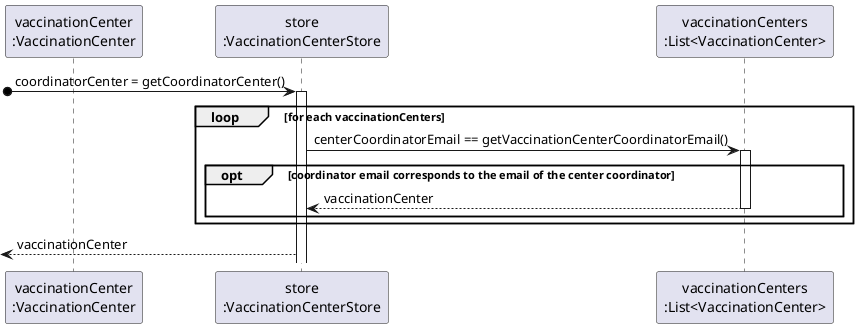 @startuml SD_GetCoordinatorCenter

participant "vaccinationCenter\n:VaccinationCenter" as CENTER
participant "store\n:VaccinationCenterStore" as CENTERSTORE
participant "vaccinationCenters\n:List<VaccinationCenter>" as LIST

[o-> CENTERSTORE : coordinatorCenter = getCoordinatorCenter()  
activate CENTERSTORE

loop for each vaccinationCenters

CENTERSTORE -> LIST : centerCoordinatorEmail == getVaccinationCenterCoordinatorEmail()
activate LIST

opt coordinator email corresponds to the email of the center coordinator
LIST --> CENTERSTORE : vaccinationCenter
deactivate LIST
end
end

[<--CENTERSTORE : vaccinationCenter

@enduml